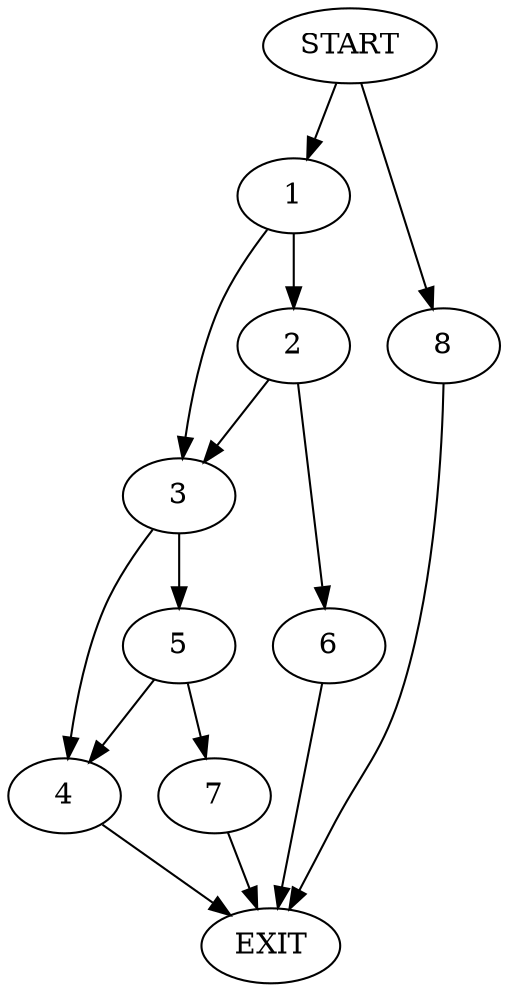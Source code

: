 digraph {
0 [label="START"]
9 [label="EXIT"]
0 -> 1
1 -> 2
1 -> 3
3 -> 4
3 -> 5
2 -> 6
2 -> 3
6 -> 9
4 -> 9
5 -> 4
5 -> 7
7 -> 9
0 -> 8
8 -> 9
}
